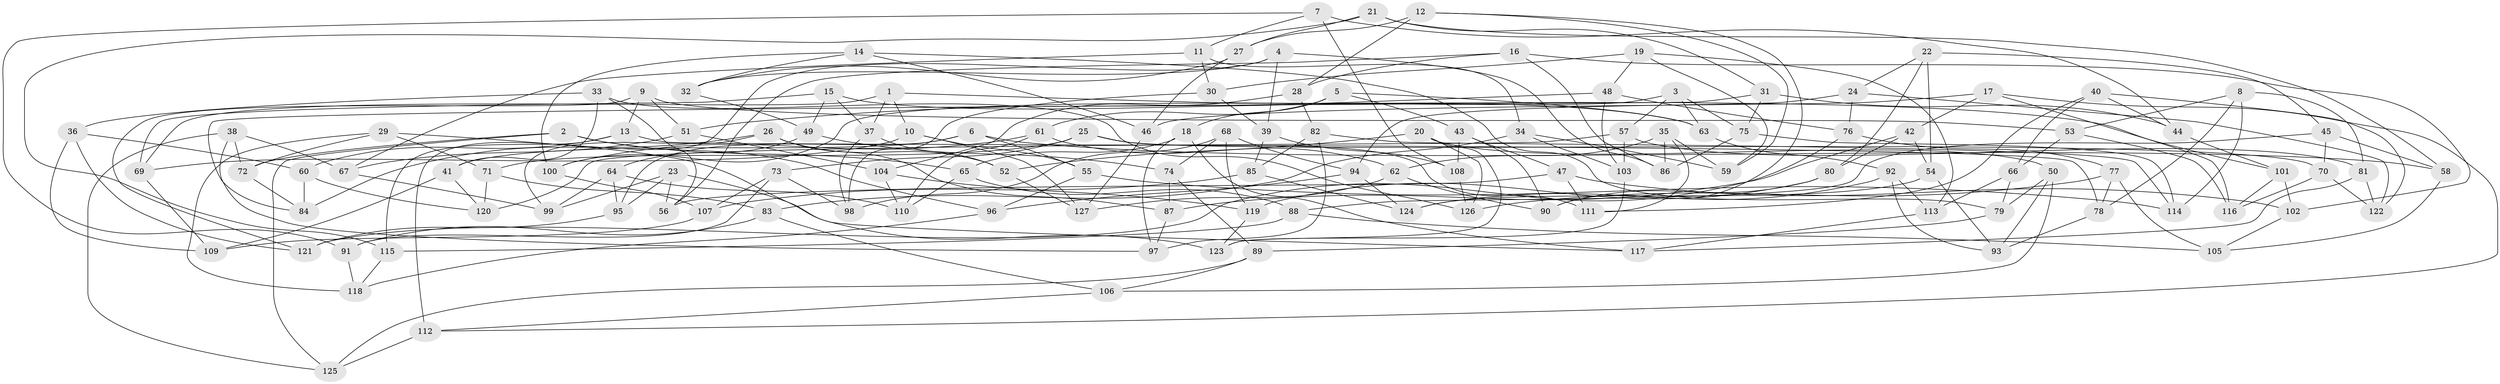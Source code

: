 // Generated by graph-tools (version 1.1) at 2025/58/03/09/25 04:58:07]
// undirected, 127 vertices, 254 edges
graph export_dot {
graph [start="1"]
  node [color=gray90,style=filled];
  1;
  2;
  3;
  4;
  5;
  6;
  7;
  8;
  9;
  10;
  11;
  12;
  13;
  14;
  15;
  16;
  17;
  18;
  19;
  20;
  21;
  22;
  23;
  24;
  25;
  26;
  27;
  28;
  29;
  30;
  31;
  32;
  33;
  34;
  35;
  36;
  37;
  38;
  39;
  40;
  41;
  42;
  43;
  44;
  45;
  46;
  47;
  48;
  49;
  50;
  51;
  52;
  53;
  54;
  55;
  56;
  57;
  58;
  59;
  60;
  61;
  62;
  63;
  64;
  65;
  66;
  67;
  68;
  69;
  70;
  71;
  72;
  73;
  74;
  75;
  76;
  77;
  78;
  79;
  80;
  81;
  82;
  83;
  84;
  85;
  86;
  87;
  88;
  89;
  90;
  91;
  92;
  93;
  94;
  95;
  96;
  97;
  98;
  99;
  100;
  101;
  102;
  103;
  104;
  105;
  106;
  107;
  108;
  109;
  110;
  111;
  112;
  113;
  114;
  115;
  116;
  117;
  118;
  119;
  120;
  121;
  122;
  123;
  124;
  125;
  126;
  127;
  1 -- 69;
  1 -- 10;
  1 -- 37;
  1 -- 101;
  2 -- 72;
  2 -- 96;
  2 -- 125;
  2 -- 65;
  3 -- 75;
  3 -- 100;
  3 -- 63;
  3 -- 57;
  4 -- 86;
  4 -- 112;
  4 -- 32;
  4 -- 39;
  5 -- 61;
  5 -- 63;
  5 -- 43;
  5 -- 18;
  6 -- 95;
  6 -- 55;
  6 -- 41;
  6 -- 58;
  7 -- 11;
  7 -- 91;
  7 -- 44;
  7 -- 108;
  8 -- 81;
  8 -- 78;
  8 -- 114;
  8 -- 53;
  9 -- 13;
  9 -- 53;
  9 -- 51;
  9 -- 121;
  10 -- 55;
  10 -- 127;
  10 -- 69;
  11 -- 30;
  11 -- 67;
  11 -- 34;
  12 -- 28;
  12 -- 90;
  12 -- 59;
  12 -- 27;
  13 -- 78;
  13 -- 60;
  13 -- 115;
  14 -- 46;
  14 -- 100;
  14 -- 79;
  14 -- 32;
  15 -- 63;
  15 -- 37;
  15 -- 49;
  15 -- 69;
  16 -- 86;
  16 -- 28;
  16 -- 56;
  16 -- 102;
  17 -- 116;
  17 -- 112;
  17 -- 46;
  17 -- 42;
  18 -- 117;
  18 -- 97;
  18 -- 65;
  19 -- 30;
  19 -- 59;
  19 -- 113;
  19 -- 48;
  20 -- 123;
  20 -- 126;
  20 -- 52;
  20 -- 50;
  21 -- 27;
  21 -- 58;
  21 -- 31;
  21 -- 115;
  22 -- 54;
  22 -- 45;
  22 -- 80;
  22 -- 24;
  23 -- 117;
  23 -- 99;
  23 -- 95;
  23 -- 56;
  24 -- 94;
  24 -- 122;
  24 -- 76;
  25 -- 111;
  25 -- 73;
  25 -- 71;
  25 -- 70;
  26 -- 84;
  26 -- 99;
  26 -- 87;
  26 -- 52;
  27 -- 46;
  27 -- 32;
  28 -- 82;
  28 -- 104;
  29 -- 71;
  29 -- 123;
  29 -- 72;
  29 -- 118;
  30 -- 98;
  30 -- 39;
  31 -- 44;
  31 -- 84;
  31 -- 75;
  32 -- 49;
  33 -- 41;
  33 -- 56;
  33 -- 126;
  33 -- 36;
  34 -- 59;
  34 -- 83;
  34 -- 103;
  35 -- 62;
  35 -- 59;
  35 -- 111;
  35 -- 86;
  36 -- 121;
  36 -- 109;
  36 -- 60;
  37 -- 98;
  37 -- 52;
  38 -- 125;
  38 -- 67;
  38 -- 97;
  38 -- 72;
  39 -- 85;
  39 -- 108;
  40 -- 122;
  40 -- 66;
  40 -- 111;
  40 -- 44;
  41 -- 120;
  41 -- 109;
  42 -- 87;
  42 -- 80;
  42 -- 54;
  43 -- 108;
  43 -- 90;
  43 -- 47;
  44 -- 101;
  45 -- 58;
  45 -- 70;
  45 -- 88;
  46 -- 127;
  47 -- 56;
  47 -- 111;
  47 -- 102;
  48 -- 76;
  48 -- 51;
  48 -- 103;
  49 -- 64;
  49 -- 74;
  50 -- 79;
  50 -- 93;
  50 -- 106;
  51 -- 104;
  51 -- 67;
  52 -- 127;
  53 -- 66;
  53 -- 116;
  54 -- 124;
  54 -- 93;
  55 -- 114;
  55 -- 96;
  57 -- 120;
  57 -- 81;
  57 -- 103;
  58 -- 105;
  60 -- 84;
  60 -- 120;
  61 -- 62;
  61 -- 100;
  61 -- 110;
  62 -- 90;
  62 -- 127;
  63 -- 92;
  64 -- 95;
  64 -- 110;
  64 -- 99;
  65 -- 110;
  65 -- 88;
  66 -- 113;
  66 -- 79;
  67 -- 99;
  68 -- 74;
  68 -- 119;
  68 -- 94;
  68 -- 98;
  69 -- 109;
  70 -- 122;
  70 -- 116;
  71 -- 120;
  71 -- 83;
  72 -- 84;
  73 -- 91;
  73 -- 107;
  73 -- 98;
  74 -- 89;
  74 -- 87;
  75 -- 86;
  75 -- 114;
  76 -- 121;
  76 -- 77;
  77 -- 105;
  77 -- 126;
  77 -- 78;
  78 -- 93;
  79 -- 89;
  80 -- 90;
  80 -- 119;
  81 -- 122;
  81 -- 117;
  82 -- 85;
  82 -- 97;
  82 -- 114;
  83 -- 106;
  83 -- 91;
  85 -- 107;
  85 -- 124;
  87 -- 97;
  88 -- 115;
  88 -- 105;
  89 -- 106;
  89 -- 125;
  91 -- 118;
  92 -- 124;
  92 -- 93;
  92 -- 113;
  94 -- 96;
  94 -- 124;
  95 -- 121;
  96 -- 118;
  100 -- 107;
  101 -- 116;
  101 -- 102;
  102 -- 105;
  103 -- 123;
  104 -- 110;
  104 -- 119;
  106 -- 112;
  107 -- 109;
  108 -- 126;
  112 -- 125;
  113 -- 117;
  115 -- 118;
  119 -- 123;
}
